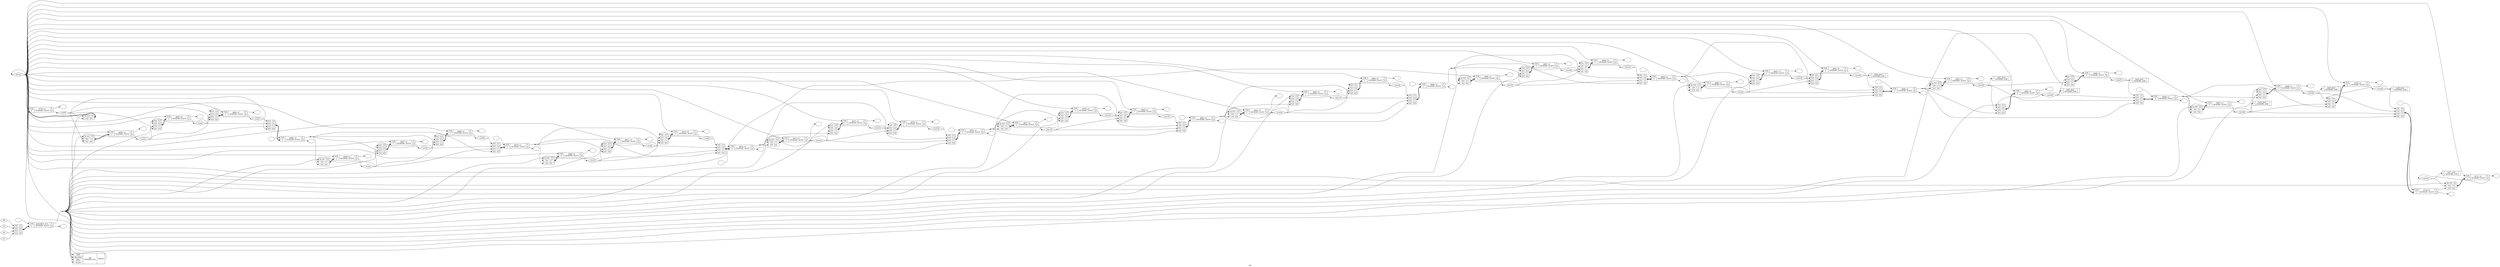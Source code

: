 digraph "top" {
label="top";
rankdir="LR";
remincross=true;
n5 [ shape=diamond, label="ctr[31]", color="black", fontcolor="black" ];
n6 [ shape=diamond, label="ctr[0]", color="black", fontcolor="black" ];
n7 [ shape=diamond, label="ctr[28]", color="black", fontcolor="black" ];
n8 [ shape=diamond, label="ctr[27]", color="black", fontcolor="black" ];
n9 [ shape=diamond, label="ctr[26]", color="black", fontcolor="black" ];
n11 [ shape=diamond, label="ctr[24]", color="black", fontcolor="black" ];
n12 [ shape=diamond, label="ctr[23]", color="black", fontcolor="black" ];
n13 [ shape=diamond, label="ctr[22]", color="black", fontcolor="black" ];
n14 [ shape=diamond, label="ctr[21]", color="black", fontcolor="black" ];
n15 [ shape=diamond, label="ctr[20]", color="black", fontcolor="black" ];
n16 [ shape=diamond, label="ctr[19]", color="black", fontcolor="black" ];
n17 [ shape=diamond, label="ctr[18]", color="black", fontcolor="black" ];
n18 [ shape=diamond, label="ctr[17]", color="black", fontcolor="black" ];
n19 [ shape=diamond, label="ctr[16]", color="black", fontcolor="black" ];
n20 [ shape=diamond, label="ctr[29]", color="black", fontcolor="black" ];
n21 [ shape=diamond, label="ctr[15]", color="black", fontcolor="black" ];
n23 [ shape=diamond, label="ctr[12]", color="black", fontcolor="black" ];
n25 [ shape=diamond, label="ctr[9]", color="black", fontcolor="black" ];
n27 [ shape=diamond, label="ctr[14]", color="black", fontcolor="black" ];
n30 [ shape=diamond, label="ctr[6]", color="black", fontcolor="black" ];
n31 [ shape=diamond, label="ctr[13]", color="black", fontcolor="black" ];
n32 [ shape=diamond, label="clk_pll", color="black", fontcolor="black" ];
n33 [ shape=diamond, label="ctr[5]", color="black", fontcolor="black" ];
n34 [ shape=diamond, label="ctr[11]", color="black", fontcolor="black" ];
n36 [ shape=diamond, label="ctr[7]", color="black", fontcolor="black" ];
n37 [ shape=diamond, label="ctr[1]", color="black", fontcolor="black" ];
n38 [ shape=diamond, label="ctr[25]", color="black", fontcolor="black" ];
n40 [ shape=diamond, label="ctr[2]", color="black", fontcolor="black" ];
n41 [ shape=diamond, label="ctr[3]", color="black", fontcolor="black" ];
n42 [ shape=diamond, label="ctr[30]", color="black", fontcolor="black" ];
n43 [ shape=diamond, label="ctr[10]", color="black", fontcolor="black" ];
n44 [ shape=diamond, label="ctr[8]", color="black", fontcolor="black" ];
n48 [ shape=diamond, label="ctr[4]", color="black", fontcolor="black" ];
v0 [ label="" ];
c53 [ shape=record, label="{{<p49> CLK|<p50> I}|$703_LC\nGENERIC_SLICE|{<p51> F|<p52> Q}}" ];
x1 [ shape=record, style=rounded, label="<s3> 3x 0:0 - 3:1 |<s0> 0:0 - 0:0 " ];
x1:e -> c53:p50:w [arrowhead=odiamond, arrowtail=odiamond, dir=both, color="black", style="setlinewidth(3)", label=""];
v3 [ label="" ];
v4 [ label="" ];
c54 [ shape=record, label="{{<p49> CLK|<p50> I}|$702_LC\nGENERIC_SLICE|{<p51> F|<p52> Q}}" ];
x2 [ shape=record, style=rounded, label="<s3> 0:0 - 3:3 |<s2> 0:0 - 2:2 |<s1> 0:0 - 1:1 |<s0> 0:0 - 0:0 " ];
x2:e -> c54:p50:w [arrowhead=odiamond, arrowtail=odiamond, dir=both, color="black", style="setlinewidth(3)", label=""];
v5 [ label="" ];
c55 [ shape=record, label="{{<p49> CLK|<p50> I}|$701_LC\nGENERIC_SLICE|{<p51> F|<p52> Q}}" ];
x6 [ shape=record, style=rounded, label="<s3> 2x 0:0 - 3:2 |<s1> 0:0 - 1:1 |<s0> 0:0 - 0:0 " ];
x6:e -> c55:p50:w [arrowhead=odiamond, arrowtail=odiamond, dir=both, color="black", style="setlinewidth(3)", label=""];
v7 [ label="" ];
c56 [ shape=record, label="{{<p49> CLK|<p50> I}|$700_LC\nGENERIC_SLICE|{<p51> F|<p52> Q}}" ];
x8 [ shape=record, style=rounded, label="<s3> 0:0 - 3:3 |<s2> 0:0 - 2:2 |<s1> 0:0 - 1:1 |<s0> 0:0 - 0:0 " ];
x8:e -> c56:p50:w [arrowhead=odiamond, arrowtail=odiamond, dir=both, color="black", style="setlinewidth(3)", label=""];
v9 [ label="" ];
c57 [ shape=record, label="{{<p49> CLK|<p50> I}|$699_LC\nGENERIC_SLICE|{<p51> F|<p52> Q}}" ];
x10 [ shape=record, style=rounded, label="<s3> 0:0 - 3:3 |<s2> 0:0 - 2:2 |<s1> 0:0 - 1:1 |<s0> 0:0 - 0:0 " ];
x10:e -> c57:p50:w [arrowhead=odiamond, arrowtail=odiamond, dir=both, color="black", style="setlinewidth(3)", label=""];
v12 [ label="" ];
v13 [ label="" ];
c58 [ shape=record, label="{{<p49> CLK|<p50> I}|$698_LC\nGENERIC_SLICE|{<p51> F|<p52> Q}}" ];
x11 [ shape=record, style=rounded, label="<s3> 0:0 - 3:3 |<s2> 0:0 - 2:2 |<s1> 0:0 - 1:1 |<s0> 0:0 - 0:0 " ];
x11:e -> c58:p50:w [arrowhead=odiamond, arrowtail=odiamond, dir=both, color="black", style="setlinewidth(3)", label=""];
v14 [ label="" ];
c59 [ shape=record, label="{{<p49> CLK|<p50> I}|$697_LC\nGENERIC_SLICE|{<p51> F|<p52> Q}}" ];
x15 [ shape=record, style=rounded, label="<s3> 2x 0:0 - 3:2 |<s1> 0:0 - 1:1 |<s0> 0:0 - 0:0 " ];
x15:e -> c59:p50:w [arrowhead=odiamond, arrowtail=odiamond, dir=both, color="black", style="setlinewidth(3)", label=""];
v16 [ label="" ];
c60 [ shape=record, label="{{<p49> CLK|<p50> I}|$696_LC\nGENERIC_SLICE|{<p51> F|<p52> Q}}" ];
x17 [ shape=record, style=rounded, label="<s3> 0:0 - 3:3 |<s2> 0:0 - 2:2 |<s1> 0:0 - 1:1 |<s0> 0:0 - 0:0 " ];
x17:e -> c60:p50:w [arrowhead=odiamond, arrowtail=odiamond, dir=both, color="black", style="setlinewidth(3)", label=""];
v18 [ label="" ];
c61 [ shape=record, label="{{<p49> CLK|<p50> I}|$695_LC\nGENERIC_SLICE|{<p51> F|<p52> Q}}" ];
x19 [ shape=record, style=rounded, label="<s3> 0:0 - 3:3 |<s2> 0:0 - 2:2 |<s1> 0:0 - 1:1 |<s0> 0:0 - 0:0 " ];
x19:e -> c61:p50:w [arrowhead=odiamond, arrowtail=odiamond, dir=both, color="black", style="setlinewidth(3)", label=""];
v21 [ label="" ];
v22 [ label="" ];
c62 [ shape=record, label="{{<p49> CLK|<p50> I}|$694_LC\nGENERIC_SLICE|{<p51> F|<p52> Q}}" ];
x20 [ shape=record, style=rounded, label="<s3> 0:0 - 3:3 |<s2> 0:0 - 2:2 |<s1> 0:0 - 1:1 |<s0> 0:0 - 0:0 " ];
x20:e -> c62:p50:w [arrowhead=odiamond, arrowtail=odiamond, dir=both, color="black", style="setlinewidth(3)", label=""];
v23 [ label="" ];
c63 [ shape=record, label="{{<p49> CLK|<p50> I}|$693_LC\nGENERIC_SLICE|{<p51> F|<p52> Q}}" ];
x24 [ shape=record, style=rounded, label="<s3> 2x 0:0 - 3:2 |<s1> 0:0 - 1:1 |<s0> 0:0 - 0:0 " ];
x24:e -> c63:p50:w [arrowhead=odiamond, arrowtail=odiamond, dir=both, color="black", style="setlinewidth(3)", label=""];
v25 [ label="" ];
c64 [ shape=record, label="{{<p49> CLK|<p50> I}|$692_LC\nGENERIC_SLICE|{<p51> F|<p52> Q}}" ];
x26 [ shape=record, style=rounded, label="<s3> 0:0 - 3:3 |<s2> 0:0 - 2:2 |<s1> 0:0 - 1:1 |<s0> 0:0 - 0:0 " ];
x26:e -> c64:p50:w [arrowhead=odiamond, arrowtail=odiamond, dir=both, color="black", style="setlinewidth(3)", label=""];
v27 [ label="" ];
c65 [ shape=record, label="{{<p49> CLK|<p50> I}|$691_LC\nGENERIC_SLICE|{<p51> F|<p52> Q}}" ];
x28 [ shape=record, style=rounded, label="<s3> 0:0 - 3:3 |<s2> 0:0 - 2:2 |<s1> 0:0 - 1:1 |<s0> 0:0 - 0:0 " ];
x28:e -> c65:p50:w [arrowhead=odiamond, arrowtail=odiamond, dir=both, color="black", style="setlinewidth(3)", label=""];
v30 [ label="" ];
v31 [ label="" ];
c66 [ shape=record, label="{{<p49> CLK|<p50> I}|$690_LC\nGENERIC_SLICE|{<p51> F|<p52> Q}}" ];
x29 [ shape=record, style=rounded, label="<s3> 0:0 - 3:3 |<s2> 0:0 - 2:2 |<s1> 0:0 - 1:1 |<s0> 0:0 - 0:0 " ];
x29:e -> c66:p50:w [arrowhead=odiamond, arrowtail=odiamond, dir=both, color="black", style="setlinewidth(3)", label=""];
v32 [ label="" ];
c67 [ shape=record, label="{{<p49> CLK|<p50> I}|$689_LC\nGENERIC_SLICE|{<p51> F|<p52> Q}}" ];
x33 [ shape=record, style=rounded, label="<s3> 2x 0:0 - 3:2 |<s1> 0:0 - 1:1 |<s0> 0:0 - 0:0 " ];
x33:e -> c67:p50:w [arrowhead=odiamond, arrowtail=odiamond, dir=both, color="black", style="setlinewidth(3)", label=""];
v34 [ label="" ];
c68 [ shape=record, label="{{<p49> CLK|<p50> I}|$688_LC\nGENERIC_SLICE|{<p51> F|<p52> Q}}" ];
x35 [ shape=record, style=rounded, label="<s3> 0:0 - 3:3 |<s2> 0:0 - 2:2 |<s1> 0:0 - 1:1 |<s0> 0:0 - 0:0 " ];
x35:e -> c68:p50:w [arrowhead=odiamond, arrowtail=odiamond, dir=both, color="black", style="setlinewidth(3)", label=""];
v36 [ label="" ];
c69 [ shape=record, label="{{<p49> CLK|<p50> I}|$687_LC\nGENERIC_SLICE|{<p51> F|<p52> Q}}" ];
x37 [ shape=record, style=rounded, label="<s3> 0:0 - 3:3 |<s2> 0:0 - 2:2 |<s1> 0:0 - 1:1 |<s0> 0:0 - 0:0 " ];
x37:e -> c69:p50:w [arrowhead=odiamond, arrowtail=odiamond, dir=both, color="black", style="setlinewidth(3)", label=""];
v39 [ label="" ];
v40 [ label="" ];
c70 [ shape=record, label="{{<p49> CLK|<p50> I}|$686_LC\nGENERIC_SLICE|{<p51> F|<p52> Q}}" ];
x38 [ shape=record, style=rounded, label="<s3> 0:0 - 3:3 |<s2> 0:0 - 2:2 |<s1> 0:0 - 1:1 |<s0> 0:0 - 0:0 " ];
x38:e -> c70:p50:w [arrowhead=odiamond, arrowtail=odiamond, dir=both, color="black", style="setlinewidth(3)", label=""];
v41 [ label="" ];
c71 [ shape=record, label="{{<p49> CLK|<p50> I}|$685_LC\nGENERIC_SLICE|{<p51> F|<p52> Q}}" ];
x42 [ shape=record, style=rounded, label="<s3> 2x 0:0 - 3:2 |<s1> 0:0 - 1:1 |<s0> 0:0 - 0:0 " ];
x42:e -> c71:p50:w [arrowhead=odiamond, arrowtail=odiamond, dir=both, color="black", style="setlinewidth(3)", label=""];
v43 [ label="" ];
c72 [ shape=record, label="{{<p49> CLK|<p50> I}|$684_LC\nGENERIC_SLICE|{<p51> F|<p52> Q}}" ];
x44 [ shape=record, style=rounded, label="<s3> 0:0 - 3:3 |<s2> 0:0 - 2:2 |<s1> 0:0 - 1:1 |<s0> 0:0 - 0:0 " ];
x44:e -> c72:p50:w [arrowhead=odiamond, arrowtail=odiamond, dir=both, color="black", style="setlinewidth(3)", label=""];
v45 [ label="" ];
c73 [ shape=record, label="{{<p49> CLK|<p50> I}|$683_LC\nGENERIC_SLICE|{<p51> F|<p52> Q}}" ];
x46 [ shape=record, style=rounded, label="<s3> 0:0 - 3:3 |<s2> 0:0 - 2:2 |<s1> 0:0 - 1:1 |<s0> 0:0 - 0:0 " ];
x46:e -> c73:p50:w [arrowhead=odiamond, arrowtail=odiamond, dir=both, color="black", style="setlinewidth(3)", label=""];
v48 [ label="" ];
v49 [ label="" ];
c74 [ shape=record, label="{{<p49> CLK|<p50> I}|$682_LC\nGENERIC_SLICE|{<p51> F|<p52> Q}}" ];
x47 [ shape=record, style=rounded, label="<s3> 0:0 - 3:3 |<s2> 0:0 - 2:2 |<s1> 0:0 - 1:1 |<s0> 0:0 - 0:0 " ];
x47:e -> c74:p50:w [arrowhead=odiamond, arrowtail=odiamond, dir=both, color="black", style="setlinewidth(3)", label=""];
v50 [ label="" ];
c75 [ shape=record, label="{{<p49> CLK|<p50> I}|$681_LC\nGENERIC_SLICE|{<p51> F|<p52> Q}}" ];
x51 [ shape=record, style=rounded, label="<s3> 2x 0:0 - 3:2 |<s1> 0:0 - 1:1 |<s0> 0:0 - 0:0 " ];
x51:e -> c75:p50:w [arrowhead=odiamond, arrowtail=odiamond, dir=both, color="black", style="setlinewidth(3)", label=""];
v52 [ label="" ];
c76 [ shape=record, label="{{<p49> CLK|<p50> I}|$680_LC\nGENERIC_SLICE|{<p51> F|<p52> Q}}" ];
x53 [ shape=record, style=rounded, label="<s3> 0:0 - 3:3 |<s2> 0:0 - 2:2 |<s1> 0:0 - 1:1 |<s0> 0:0 - 0:0 " ];
x53:e -> c76:p50:w [arrowhead=odiamond, arrowtail=odiamond, dir=both, color="black", style="setlinewidth(3)", label=""];
v54 [ label="" ];
c77 [ shape=record, label="{{<p49> CLK|<p50> I}|$679_LC\nGENERIC_SLICE|{<p51> F|<p52> Q}}" ];
x55 [ shape=record, style=rounded, label="<s3> 0:0 - 3:3 |<s2> 0:0 - 2:2 |<s1> 0:0 - 1:1 |<s0> 0:0 - 0:0 " ];
x55:e -> c77:p50:w [arrowhead=odiamond, arrowtail=odiamond, dir=both, color="black", style="setlinewidth(3)", label=""];
v57 [ label="" ];
v58 [ label="" ];
c78 [ shape=record, label="{{<p49> CLK|<p50> I}|$678_LC\nGENERIC_SLICE|{<p51> F|<p52> Q}}" ];
x56 [ shape=record, style=rounded, label="<s3> 0:0 - 3:3 |<s2> 0:0 - 2:2 |<s1> 0:0 - 1:1 |<s0> 0:0 - 0:0 " ];
x56:e -> c78:p50:w [arrowhead=odiamond, arrowtail=odiamond, dir=both, color="black", style="setlinewidth(3)", label=""];
v59 [ label="" ];
c79 [ shape=record, label="{{<p49> CLK|<p50> I}|$677_LC\nGENERIC_SLICE|{<p51> F|<p52> Q}}" ];
x60 [ shape=record, style=rounded, label="<s3> 2x 0:0 - 3:2 |<s1> 0:0 - 1:1 |<s0> 0:0 - 0:0 " ];
x60:e -> c79:p50:w [arrowhead=odiamond, arrowtail=odiamond, dir=both, color="black", style="setlinewidth(3)", label=""];
v61 [ label="" ];
c80 [ shape=record, label="{{<p49> CLK|<p50> I}|$676_LC\nGENERIC_SLICE|{<p51> F|<p52> Q}}" ];
x62 [ shape=record, style=rounded, label="<s3> 0:0 - 3:3 |<s2> 0:0 - 2:2 |<s1> 0:0 - 1:1 |<s0> 0:0 - 0:0 " ];
x62:e -> c80:p50:w [arrowhead=odiamond, arrowtail=odiamond, dir=both, color="black", style="setlinewidth(3)", label=""];
v63 [ label="" ];
c81 [ shape=record, label="{{<p49> CLK|<p50> I}|$675_LC\nGENERIC_SLICE|{<p51> F|<p52> Q}}" ];
x64 [ shape=record, style=rounded, label="<s3> 0:0 - 3:3 |<s2> 0:0 - 2:2 |<s1> 0:0 - 1:1 |<s0> 0:0 - 0:0 " ];
x64:e -> c81:p50:w [arrowhead=odiamond, arrowtail=odiamond, dir=both, color="black", style="setlinewidth(3)", label=""];
v66 [ label="" ];
v67 [ label="" ];
c82 [ shape=record, label="{{<p49> CLK|<p50> I}|$674_LC\nGENERIC_SLICE|{<p51> F|<p52> Q}}" ];
x65 [ shape=record, style=rounded, label="<s3> 0:0 - 3:3 |<s2> 0:0 - 2:2 |<s1> 0:0 - 1:1 |<s0> 0:0 - 0:0 " ];
x65:e -> c82:p50:w [arrowhead=odiamond, arrowtail=odiamond, dir=both, color="black", style="setlinewidth(3)", label=""];
v68 [ label="" ];
c83 [ shape=record, label="{{<p49> CLK|<p50> I}|$673_LC\nGENERIC_SLICE|{<p51> F|<p52> Q}}" ];
x69 [ shape=record, style=rounded, label="<s3> 2x 0:0 - 3:2 |<s1> 0:0 - 1:1 |<s0> 0:0 - 0:0 " ];
x69:e -> c83:p50:w [arrowhead=odiamond, arrowtail=odiamond, dir=both, color="black", style="setlinewidth(3)", label=""];
v70 [ label="" ];
c84 [ shape=record, label="{{<p49> CLK|<p50> I}|$672_LC\nGENERIC_SLICE|{<p51> F|<p52> Q}}" ];
x71 [ shape=record, style=rounded, label="<s3> 0:0 - 3:3 |<s2> 0:0 - 2:2 |<s1> 0:0 - 1:1 |<s0> 0:0 - 0:0 " ];
x71:e -> c84:p50:w [arrowhead=odiamond, arrowtail=odiamond, dir=both, color="black", style="setlinewidth(3)", label=""];
v72 [ label="" ];
c85 [ shape=record, label="{{<p49> CLK|<p50> I}|$671_LC\nGENERIC_SLICE|{<p51> F|<p52> Q}}" ];
x73 [ shape=record, style=rounded, label="<s3> 0:0 - 3:3 |<s2> 0:0 - 2:2 |<s1> 0:0 - 1:1 |<s0> 0:0 - 0:0 " ];
x73:e -> c85:p50:w [arrowhead=odiamond, arrowtail=odiamond, dir=both, color="black", style="setlinewidth(3)", label=""];
v75 [ label="" ];
v76 [ label="" ];
c86 [ shape=record, label="{{<p49> CLK|<p50> I}|$670_LC\nGENERIC_SLICE|{<p51> F|<p52> Q}}" ];
x74 [ shape=record, style=rounded, label="<s3> 0:0 - 3:3 |<s2> 0:0 - 2:2 |<s1> 0:0 - 1:1 |<s0> 0:0 - 0:0 " ];
x74:e -> c86:p50:w [arrowhead=odiamond, arrowtail=odiamond, dir=both, color="black", style="setlinewidth(3)", label=""];
v77 [ label="" ];
c87 [ shape=record, label="{{<p49> CLK|<p50> I}|$669_LC\nGENERIC_SLICE|{<p51> F|<p52> Q}}" ];
x78 [ shape=record, style=rounded, label="<s3> 2x 0:0 - 3:2 |<s1> 0:0 - 1:1 |<s0> 0:0 - 0:0 " ];
x78:e -> c87:p50:w [arrowhead=odiamond, arrowtail=odiamond, dir=both, color="black", style="setlinewidth(3)", label=""];
v79 [ label="" ];
c88 [ shape=record, label="{{<p49> CLK|<p50> I}|$668_LC\nGENERIC_SLICE|{<p51> F|<p52> Q}}" ];
x80 [ shape=record, style=rounded, label="<s3> 0:0 - 3:3 |<s2> 0:0 - 2:2 |<s1> 0:0 - 1:1 |<s0> 0:0 - 0:0 " ];
x80:e -> c88:p50:w [arrowhead=odiamond, arrowtail=odiamond, dir=both, color="black", style="setlinewidth(3)", label=""];
v81 [ label="" ];
c89 [ shape=record, label="{{<p49> CLK|<p50> I}|$667_LC\nGENERIC_SLICE|{<p51> F|<p52> Q}}" ];
x82 [ shape=record, style=rounded, label="<s3> 0:0 - 3:3 |<s2> 0:0 - 2:2 |<s1> 0:0 - 1:1 |<s0> 0:0 - 0:0 " ];
x82:e -> c89:p50:w [arrowhead=odiamond, arrowtail=odiamond, dir=both, color="black", style="setlinewidth(3)", label=""];
v84 [ label="" ];
v85 [ label="" ];
c90 [ shape=record, label="{{<p49> CLK|<p50> I}|$666_LC\nGENERIC_SLICE|{<p51> F|<p52> Q}}" ];
x83 [ shape=record, style=rounded, label="<s3> 0:0 - 3:3 |<s2> 0:0 - 2:2 |<s1> 0:0 - 1:1 |<s0> 0:0 - 0:0 " ];
x83:e -> c90:p50:w [arrowhead=odiamond, arrowtail=odiamond, dir=both, color="black", style="setlinewidth(3)", label=""];
v86 [ label="" ];
c91 [ shape=record, label="{{<p49> CLK|<p50> I}|$665_LC\nGENERIC_SLICE|{<p51> F|<p52> Q}}" ];
x87 [ shape=record, style=rounded, label="<s3> 2x 0:0 - 3:2 |<s1> 0:0 - 1:1 |<s0> 0:0 - 0:0 " ];
x87:e -> c91:p50:w [arrowhead=odiamond, arrowtail=odiamond, dir=both, color="black", style="setlinewidth(3)", label=""];
v88 [ label="" ];
c92 [ shape=record, label="{{<p49> CLK|<p50> I}|$664_LC\nGENERIC_SLICE|{<p51> F|<p52> Q}}" ];
x89 [ shape=record, style=rounded, label="<s3> 0:0 - 3:3 |<s2> 0:0 - 2:2 |<s1> 0:0 - 1:1 |<s0> 0:0 - 0:0 " ];
x89:e -> c92:p50:w [arrowhead=odiamond, arrowtail=odiamond, dir=both, color="black", style="setlinewidth(3)", label=""];
v90 [ label="" ];
c93 [ shape=record, label="{{<p49> CLK|<p50> I}|$663_LC\nGENERIC_SLICE|{<p51> F|<p52> Q}}" ];
x91 [ shape=record, style=rounded, label="<s3> 0:0 - 3:3 |<s2> 0:0 - 2:2 |<s1> 0:0 - 1:1 |<s0> 0:0 - 0:0 " ];
x91:e -> c93:p50:w [arrowhead=odiamond, arrowtail=odiamond, dir=both, color="black", style="setlinewidth(3)", label=""];
v92 [ label="" ];
c94 [ shape=record, label="{{<p49> CLK|<p50> I}|$662_LC\nGENERIC_SLICE|{<p51> F|<p52> Q}}" ];
x93 [ shape=record, style=rounded, label="<s3> 2x 0:0 - 3:2 |<s1> 0:0 - 1:1 |<s0> 0:0 - 0:0 " ];
x93:e -> c94:p50:w [arrowhead=odiamond, arrowtail=odiamond, dir=both, color="black", style="setlinewidth(3)", label=""];
v95 [ label="" ];
v96 [ label="" ];
c95 [ shape=record, label="{{<p49> CLK|<p50> I}|$PACKER_VCC\nGENERIC_SLICE|{<p51> F|<p52> Q}}" ];
x94 [ shape=record, style=rounded, label="<s3> 0:0 - 3:3 |<s2> 0:0 - 2:2 |<s1> 0:0 - 1:1 |<s0> 0:0 - 0:0 " ];
x94:e -> c95:p50:w [arrowhead=odiamond, arrowtail=odiamond, dir=both, color="black", style="setlinewidth(3)", label=""];
c101 [ shape=record, label="{{<p96> clkfb|<p97> clkout0en|<p98> pllen|<p99> resetn}|pll\nGENERIC_PLL|{<p100> clkout0}}" ];
c102 [ shape=record, label="{{<p50> I}|led6_obuf\nGENERIC_IOB|{}}" ];
c103 [ shape=record, label="{{<p50> I}|led4_obuf\nGENERIC_IOB|{}}" ];
c104 [ shape=record, label="{{<p50> I}|led3_obuf\nGENERIC_IOB|{}}" ];
c105 [ shape=record, label="{{<p50> I}|led2_obuf\nGENERIC_IOB|{}}" ];
c106 [ shape=record, label="{{<p50> I}|led1_obuf\nGENERIC_IOB|{}}" ];
c107 [ shape=record, label="{{<p50> I}|led0_obuf\nGENERIC_IOB|{}}" ];
c108 [ shape=record, label="{{<p50> I}|led7_obuf\nGENERIC_IOB|{}}" ];
c109 [ shape=record, label="{{<p50> I}|led5_obuf\nGENERIC_IOB|{}}" ];
n1 [ shape=diamond, label="$4" ];
n1:e -> x94:s3:w [color="black", label=""];
n10 [ shape=point ];
c62:p51:e -> n10:w [color="black", label=""];
n10:e -> x11:s0:w [color="black", label=""];
n10:e -> x17:s0:w [color="black", label=""];
n10:e -> x19:s0:w [color="black", label=""];
n10:e -> x24:s0:w [color="black", label=""];
c64:p52:e -> n11:w [color="black", label=""];
n11:e -> c107:p50:w [color="black", label=""];
n11:e -> x20:s3:w [color="black", label=""];
n11:e -> x26:s3:w [color="black", label=""];
c65:p52:e -> n12:w [color="black", label=""];
n12:e -> x20:s2:w [color="black", label=""];
n12:e -> x26:s2:w [color="black", label=""];
n12:e -> x28:s2:w [color="black", label=""];
c67:p52:e -> n13:w [color="black", label=""];
n13:e -> x20:s1:w [color="black", label=""];
n13:e -> x26:s1:w [color="black", label=""];
n13:e -> x28:s1:w [color="black", label=""];
n13:e -> x33:s1:w [color="black", label=""];
c68:p52:e -> n14:w [color="black", label=""];
n14:e -> x29:s3:w [color="black", label=""];
n14:e -> x35:s3:w [color="black", label=""];
c69:p52:e -> n15:w [color="black", label=""];
n15:e -> x29:s2:w [color="black", label=""];
n15:e -> x35:s2:w [color="black", label=""];
n15:e -> x37:s2:w [color="black", label=""];
c71:p52:e -> n16:w [color="black", label=""];
n16:e -> x29:s1:w [color="black", label=""];
n16:e -> x35:s1:w [color="black", label=""];
n16:e -> x37:s1:w [color="black", label=""];
n16:e -> x42:s1:w [color="black", label=""];
c72:p52:e -> n17:w [color="black", label=""];
n17:e -> x38:s3:w [color="black", label=""];
n17:e -> x44:s3:w [color="black", label=""];
c73:p52:e -> n18:w [color="black", label=""];
n18:e -> x38:s2:w [color="black", label=""];
n18:e -> x44:s2:w [color="black", label=""];
n18:e -> x46:s2:w [color="black", label=""];
c75:p52:e -> n19:w [color="black", label=""];
n19:e -> x38:s1:w [color="black", label=""];
n19:e -> x44:s1:w [color="black", label=""];
n19:e -> x46:s1:w [color="black", label=""];
n19:e -> x51:s1:w [color="black", label=""];
n2 [ shape=diamond, label="$3" ];
n2:e -> x94:s2:w [color="black", label=""];
c57:p52:e -> n20:w [color="black", label=""];
n20:e -> c109:p50:w [color="black", label=""];
n20:e -> x10:s2:w [color="black", label=""];
n20:e -> x2:s2:w [color="black", label=""];
n20:e -> x8:s2:w [color="black", label=""];
c76:p52:e -> n21:w [color="black", label=""];
n21:e -> x47:s3:w [color="black", label=""];
n21:e -> x53:s3:w [color="black", label=""];
n22 [ shape=point ];
c78:p51:e -> n22:w [color="black", label=""];
n22:e -> x47:s0:w [color="black", label=""];
n22:e -> x53:s0:w [color="black", label=""];
n22:e -> x55:s0:w [color="black", label=""];
n22:e -> x60:s0:w [color="black", label=""];
c80:p52:e -> n23:w [color="black", label=""];
n23:e -> x56:s3:w [color="black", label=""];
n23:e -> x62:s3:w [color="black", label=""];
n24 [ shape=point ];
c82:p51:e -> n24:w [color="black", label=""];
n24:e -> x56:s0:w [color="black", label=""];
n24:e -> x62:s0:w [color="black", label=""];
n24:e -> x64:s0:w [color="black", label=""];
n24:e -> x69:s0:w [color="black", label=""];
c84:p52:e -> n25:w [color="black", label=""];
n25:e -> x65:s3:w [color="black", label=""];
n25:e -> x71:s3:w [color="black", label=""];
n26 [ shape=point ];
c58:p51:e -> n26:w [color="black", label=""];
n26:e -> x10:s0:w [color="black", label=""];
n26:e -> x15:s0:w [color="black", label=""];
n26:e -> x2:s0:w [color="black", label=""];
n26:e -> x8:s0:w [color="black", label=""];
c77:p52:e -> n27:w [color="black", label=""];
n27:e -> x47:s2:w [color="black", label=""];
n27:e -> x53:s2:w [color="black", label=""];
n27:e -> x55:s2:w [color="black", label=""];
n28 [ shape=point ];
c86:p51:e -> n28:w [color="black", label=""];
n28:e -> x65:s0:w [color="black", label=""];
n28:e -> x71:s0:w [color="black", label=""];
n28:e -> x73:s0:w [color="black", label=""];
n28:e -> x78:s0:w [color="black", label=""];
n29 [ shape=point ];
c95:p51:e -> n29:w [color="black", label=""];
n29:e -> c101:p97:w [color="black", label=""];
n29:e -> c101:p98:w [color="black", label=""];
n29:e -> c101:p99:w [color="black", label=""];
n29:e -> x10:s3:w [color="black", label=""];
n29:e -> x15:s3:w [color="black", label=""];
n29:e -> x19:s3:w [color="black", label=""];
n29:e -> x1:s3:w [color="black", label=""];
n29:e -> x24:s3:w [color="black", label=""];
n29:e -> x28:s3:w [color="black", label=""];
n29:e -> x33:s3:w [color="black", label=""];
n29:e -> x37:s3:w [color="black", label=""];
n29:e -> x42:s3:w [color="black", label=""];
n29:e -> x46:s3:w [color="black", label=""];
n29:e -> x51:s3:w [color="black", label=""];
n29:e -> x55:s3:w [color="black", label=""];
n29:e -> x60:s3:w [color="black", label=""];
n29:e -> x64:s3:w [color="black", label=""];
n29:e -> x69:s3:w [color="black", label=""];
n29:e -> x6:s3:w [color="black", label=""];
n29:e -> x73:s3:w [color="black", label=""];
n29:e -> x78:s3:w [color="black", label=""];
n29:e -> x82:s3:w [color="black", label=""];
n29:e -> x87:s3:w [color="black", label=""];
n29:e -> x91:s3:w [color="black", label=""];
n29:e -> x93:s3:w [color="black", label=""];
n3 [ shape=diamond, label="$2" ];
n3:e -> x94:s1:w [color="black", label=""];
c88:p52:e -> n30:w [color="black", label=""];
n30:e -> x74:s3:w [color="black", label=""];
n30:e -> x80:s3:w [color="black", label=""];
c79:p52:e -> n31:w [color="black", label=""];
n31:e -> x47:s1:w [color="black", label=""];
n31:e -> x53:s1:w [color="black", label=""];
n31:e -> x55:s1:w [color="black", label=""];
n31:e -> x60:s1:w [color="black", label=""];
c101:p100:e -> n32:w [color="black", label=""];
n32:e -> c101:p96:w [color="black", label=""];
n32:e -> c53:p49:w [color="black", label=""];
n32:e -> c55:p49:w [color="black", label=""];
n32:e -> c56:p49:w [color="black", label=""];
n32:e -> c57:p49:w [color="black", label=""];
n32:e -> c59:p49:w [color="black", label=""];
n32:e -> c60:p49:w [color="black", label=""];
n32:e -> c61:p49:w [color="black", label=""];
n32:e -> c63:p49:w [color="black", label=""];
n32:e -> c64:p49:w [color="black", label=""];
n32:e -> c65:p49:w [color="black", label=""];
n32:e -> c67:p49:w [color="black", label=""];
n32:e -> c68:p49:w [color="black", label=""];
n32:e -> c69:p49:w [color="black", label=""];
n32:e -> c71:p49:w [color="black", label=""];
n32:e -> c72:p49:w [color="black", label=""];
n32:e -> c73:p49:w [color="black", label=""];
n32:e -> c75:p49:w [color="black", label=""];
n32:e -> c76:p49:w [color="black", label=""];
n32:e -> c77:p49:w [color="black", label=""];
n32:e -> c79:p49:w [color="black", label=""];
n32:e -> c80:p49:w [color="black", label=""];
n32:e -> c81:p49:w [color="black", label=""];
n32:e -> c83:p49:w [color="black", label=""];
n32:e -> c84:p49:w [color="black", label=""];
n32:e -> c85:p49:w [color="black", label=""];
n32:e -> c87:p49:w [color="black", label=""];
n32:e -> c88:p49:w [color="black", label=""];
n32:e -> c89:p49:w [color="black", label=""];
n32:e -> c91:p49:w [color="black", label=""];
n32:e -> c92:p49:w [color="black", label=""];
n32:e -> c93:p49:w [color="black", label=""];
n32:e -> c94:p49:w [color="black", label=""];
c89:p52:e -> n33:w [color="black", label=""];
n33:e -> x74:s2:w [color="black", label=""];
n33:e -> x80:s2:w [color="black", label=""];
n33:e -> x82:s2:w [color="black", label=""];
c81:p52:e -> n34:w [color="black", label=""];
n34:e -> x56:s2:w [color="black", label=""];
n34:e -> x62:s2:w [color="black", label=""];
n34:e -> x64:s2:w [color="black", label=""];
n35 [ shape=point ];
c70:p51:e -> n35:w [color="black", label=""];
n35:e -> x29:s0:w [color="black", label=""];
n35:e -> x35:s0:w [color="black", label=""];
n35:e -> x37:s0:w [color="black", label=""];
n35:e -> x42:s0:w [color="black", label=""];
c87:p52:e -> n36:w [color="black", label=""];
n36:e -> x65:s1:w [color="black", label=""];
n36:e -> x71:s1:w [color="black", label=""];
n36:e -> x73:s1:w [color="black", label=""];
n36:e -> x78:s1:w [color="black", label=""];
c94:p52:e -> n37:w [color="black", label=""];
n37:e -> x83:s1:w [color="black", label=""];
n37:e -> x89:s1:w [color="black", label=""];
n37:e -> x91:s1:w [color="black", label=""];
n37:e -> x93:s1:w [color="black", label=""];
c63:p52:e -> n38:w [color="black", label=""];
n38:e -> c106:p50:w [color="black", label=""];
n38:e -> x11:s1:w [color="black", label=""];
n38:e -> x17:s1:w [color="black", label=""];
n38:e -> x19:s1:w [color="black", label=""];
n38:e -> x24:s1:w [color="black", label=""];
c54:p51:e -> x6:s0:w [color="black", label=""];
n4 [ shape=diamond, label="$1" ];
n4:e -> x94:s0:w [color="black", label=""];
c93:p52:e -> n40:w [color="black", label=""];
n40:e -> x83:s2:w [color="black", label=""];
n40:e -> x89:s2:w [color="black", label=""];
n40:e -> x91:s2:w [color="black", label=""];
c92:p52:e -> n41:w [color="black", label=""];
n41:e -> x83:s3:w [color="black", label=""];
n41:e -> x89:s3:w [color="black", label=""];
c56:p52:e -> n42:w [color="black", label=""];
n42:e -> c102:p50:w [color="black", label=""];
n42:e -> x2:s3:w [color="black", label=""];
n42:e -> x8:s3:w [color="black", label=""];
c83:p52:e -> n43:w [color="black", label=""];
n43:e -> x56:s1:w [color="black", label=""];
n43:e -> x62:s1:w [color="black", label=""];
n43:e -> x64:s1:w [color="black", label=""];
n43:e -> x69:s1:w [color="black", label=""];
c85:p52:e -> n44:w [color="black", label=""];
n44:e -> x65:s2:w [color="black", label=""];
n44:e -> x71:s2:w [color="black", label=""];
n44:e -> x73:s2:w [color="black", label=""];
n45 [ shape=point ];
c74:p51:e -> n45:w [color="black", label=""];
n45:e -> x38:s0:w [color="black", label=""];
n45:e -> x44:s0:w [color="black", label=""];
n45:e -> x46:s0:w [color="black", label=""];
n45:e -> x51:s0:w [color="black", label=""];
n46 [ shape=point ];
c66:p51:e -> n46:w [color="black", label=""];
n46:e -> x20:s0:w [color="black", label=""];
n46:e -> x26:s0:w [color="black", label=""];
n46:e -> x28:s0:w [color="black", label=""];
n46:e -> x33:s0:w [color="black", label=""];
n47 [ shape=point ];
c90:p51:e -> n47:w [color="black", label=""];
n47:e -> x74:s0:w [color="black", label=""];
n47:e -> x80:s0:w [color="black", label=""];
n47:e -> x82:s0:w [color="black", label=""];
n47:e -> x87:s0:w [color="black", label=""];
c91:p52:e -> n48:w [color="black", label=""];
n48:e -> x74:s1:w [color="black", label=""];
n48:e -> x80:s1:w [color="black", label=""];
n48:e -> x82:s1:w [color="black", label=""];
n48:e -> x87:s1:w [color="black", label=""];
c55:p52:e -> n5:w [color="black", label=""];
n5:e -> c108:p50:w [color="black", label=""];
n5:e -> x6:s1:w [color="black", label=""];
c53:p52:e -> n6:w [color="black", label=""];
n6:e -> x1:s0:w [color="black", label=""];
n6:e -> x83:s0:w [color="black", label=""];
n6:e -> x89:s0:w [color="black", label=""];
n6:e -> x91:s0:w [color="black", label=""];
n6:e -> x93:s0:w [color="black", label=""];
c59:p52:e -> n7:w [color="black", label=""];
n7:e -> c103:p50:w [color="black", label=""];
n7:e -> x10:s1:w [color="black", label=""];
n7:e -> x15:s1:w [color="black", label=""];
n7:e -> x2:s1:w [color="black", label=""];
n7:e -> x8:s1:w [color="black", label=""];
c60:p52:e -> n8:w [color="black", label=""];
n8:e -> c104:p50:w [color="black", label=""];
n8:e -> x11:s3:w [color="black", label=""];
n8:e -> x17:s3:w [color="black", label=""];
c61:p52:e -> n9:w [color="black", label=""];
n9:e -> c105:p50:w [color="black", label=""];
n9:e -> x11:s2:w [color="black", label=""];
n9:e -> x17:s2:w [color="black", label=""];
n9:e -> x19:s2:w [color="black", label=""];
c53:p51:e -> v0:w [color="black", label=""];
v12:e -> c58:p49:w [color="black", label=""];
c58:p52:e -> v13:w [color="black", label=""];
c59:p51:e -> v14:w [color="black", label=""];
c60:p51:e -> v16:w [color="black", label=""];
c61:p51:e -> v18:w [color="black", label=""];
v21:e -> c62:p49:w [color="black", label=""];
c62:p52:e -> v22:w [color="black", label=""];
c63:p51:e -> v23:w [color="black", label=""];
c64:p51:e -> v25:w [color="black", label=""];
c65:p51:e -> v27:w [color="black", label=""];
v3:e -> c54:p49:w [color="black", label=""];
v30:e -> c66:p49:w [color="black", label=""];
c66:p52:e -> v31:w [color="black", label=""];
c67:p51:e -> v32:w [color="black", label=""];
c68:p51:e -> v34:w [color="black", label=""];
c69:p51:e -> v36:w [color="black", label=""];
v39:e -> c70:p49:w [color="black", label=""];
c54:p52:e -> v4:w [color="black", label=""];
c70:p52:e -> v40:w [color="black", label=""];
c71:p51:e -> v41:w [color="black", label=""];
c72:p51:e -> v43:w [color="black", label=""];
c73:p51:e -> v45:w [color="black", label=""];
v48:e -> c74:p49:w [color="black", label=""];
c74:p52:e -> v49:w [color="black", label=""];
c55:p51:e -> v5:w [color="black", label=""];
c75:p51:e -> v50:w [color="black", label=""];
c76:p51:e -> v52:w [color="black", label=""];
c77:p51:e -> v54:w [color="black", label=""];
v57:e -> c78:p49:w [color="black", label=""];
c78:p52:e -> v58:w [color="black", label=""];
c79:p51:e -> v59:w [color="black", label=""];
c80:p51:e -> v61:w [color="black", label=""];
c81:p51:e -> v63:w [color="black", label=""];
v66:e -> c82:p49:w [color="black", label=""];
c82:p52:e -> v67:w [color="black", label=""];
c83:p51:e -> v68:w [color="black", label=""];
c56:p51:e -> v7:w [color="black", label=""];
c84:p51:e -> v70:w [color="black", label=""];
c85:p51:e -> v72:w [color="black", label=""];
v75:e -> c86:p49:w [color="black", label=""];
c86:p52:e -> v76:w [color="black", label=""];
c87:p51:e -> v77:w [color="black", label=""];
c88:p51:e -> v79:w [color="black", label=""];
c89:p51:e -> v81:w [color="black", label=""];
v84:e -> c90:p49:w [color="black", label=""];
c90:p52:e -> v85:w [color="black", label=""];
c91:p51:e -> v86:w [color="black", label=""];
c92:p51:e -> v88:w [color="black", label=""];
c57:p51:e -> v9:w [color="black", label=""];
c93:p51:e -> v90:w [color="black", label=""];
c94:p51:e -> v92:w [color="black", label=""];
v95:e -> c95:p49:w [color="black", label=""];
c95:p52:e -> v96:w [color="black", label=""];
}
